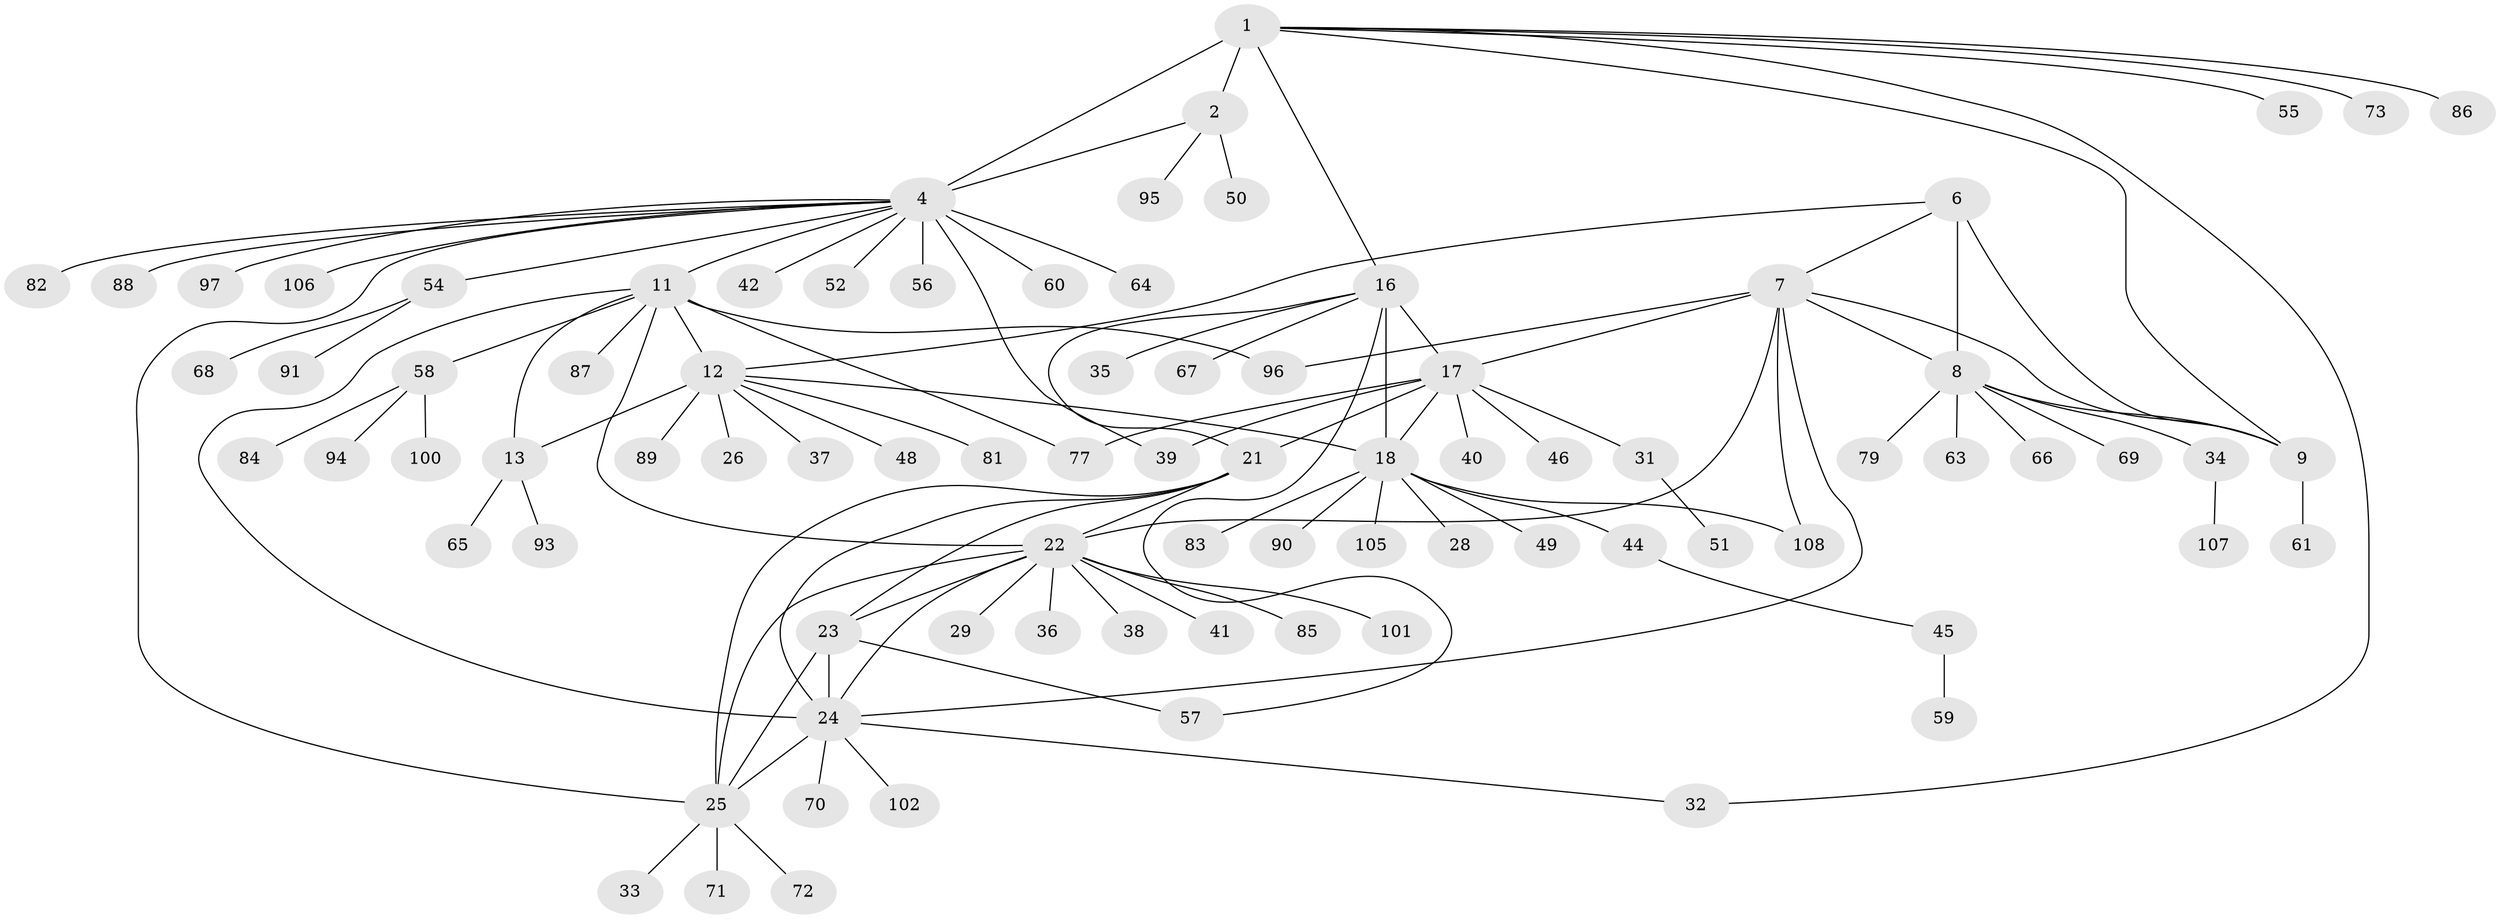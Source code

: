 // Generated by graph-tools (version 1.1) at 2025/24/03/03/25 07:24:09]
// undirected, 85 vertices, 111 edges
graph export_dot {
graph [start="1"]
  node [color=gray90,style=filled];
  1 [super="+3"];
  2 [super="+47"];
  4 [super="+5"];
  6 [super="+30"];
  7 [super="+104"];
  8 [super="+10"];
  9;
  11 [super="+14"];
  12 [super="+15"];
  13;
  16 [super="+19"];
  17 [super="+53"];
  18 [super="+20"];
  21 [super="+27"];
  22 [super="+75"];
  23;
  24 [super="+43"];
  25 [super="+92"];
  26;
  28;
  29;
  31;
  32;
  33;
  34 [super="+99"];
  35;
  36;
  37;
  38;
  39 [super="+103"];
  40;
  41 [super="+76"];
  42;
  44;
  45 [super="+80"];
  46;
  48;
  49;
  50;
  51;
  52 [super="+74"];
  54;
  55;
  56;
  57;
  58 [super="+62"];
  59;
  60;
  61;
  63;
  64;
  65;
  66 [super="+78"];
  67;
  68;
  69;
  70;
  71;
  72;
  73;
  77;
  79 [super="+98"];
  81;
  82;
  83;
  84;
  85;
  86;
  87;
  88;
  89;
  90;
  91;
  93;
  94;
  95;
  96;
  97;
  100;
  101;
  102;
  105;
  106;
  107;
  108 [super="+109"];
  1 -- 2 [weight=2];
  1 -- 4 [weight=4];
  1 -- 9;
  1 -- 32;
  1 -- 73;
  1 -- 16;
  1 -- 86;
  1 -- 55;
  2 -- 4 [weight=2];
  2 -- 50;
  2 -- 95;
  4 -- 11;
  4 -- 25;
  4 -- 39;
  4 -- 42;
  4 -- 52;
  4 -- 54;
  4 -- 56;
  4 -- 64;
  4 -- 82;
  4 -- 88;
  4 -- 97;
  4 -- 106;
  4 -- 60;
  6 -- 7;
  6 -- 8 [weight=2];
  6 -- 9;
  6 -- 12;
  7 -- 8 [weight=2];
  7 -- 9;
  7 -- 17 [weight=2];
  7 -- 22;
  7 -- 96;
  7 -- 24;
  7 -- 108;
  8 -- 9 [weight=2];
  8 -- 34;
  8 -- 63;
  8 -- 66;
  8 -- 69;
  8 -- 79;
  9 -- 61;
  11 -- 12 [weight=4];
  11 -- 13 [weight=2];
  11 -- 24;
  11 -- 58;
  11 -- 77;
  11 -- 96;
  11 -- 22;
  11 -- 87;
  12 -- 13 [weight=2];
  12 -- 26;
  12 -- 37;
  12 -- 48;
  12 -- 81;
  12 -- 89;
  12 -- 18;
  13 -- 65;
  13 -- 93;
  16 -- 17 [weight=2];
  16 -- 18 [weight=4];
  16 -- 57;
  16 -- 67;
  16 -- 35;
  16 -- 21;
  17 -- 18 [weight=2];
  17 -- 31;
  17 -- 40;
  17 -- 46;
  17 -- 77;
  17 -- 21;
  17 -- 39;
  18 -- 28;
  18 -- 44;
  18 -- 49;
  18 -- 83;
  18 -- 90;
  18 -- 108;
  18 -- 105;
  21 -- 22;
  21 -- 23;
  21 -- 24;
  21 -- 25;
  22 -- 23;
  22 -- 24;
  22 -- 25;
  22 -- 29;
  22 -- 36;
  22 -- 38;
  22 -- 41;
  22 -- 85;
  22 -- 101;
  23 -- 24;
  23 -- 25;
  23 -- 57;
  24 -- 25;
  24 -- 32;
  24 -- 70;
  24 -- 102;
  25 -- 33;
  25 -- 71;
  25 -- 72;
  31 -- 51;
  34 -- 107;
  44 -- 45;
  45 -- 59;
  54 -- 68;
  54 -- 91;
  58 -- 94;
  58 -- 100;
  58 -- 84;
}
